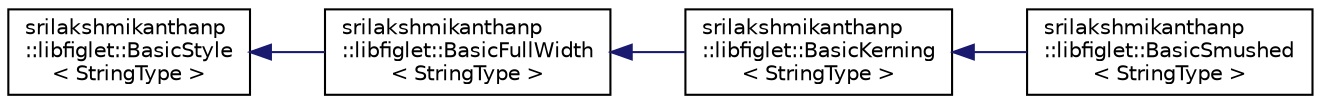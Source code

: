 digraph "Graphical Class Hierarchy"
{
 // LATEX_PDF_SIZE
  edge [fontname="Helvetica",fontsize="10",labelfontname="Helvetica",labelfontsize="10"];
  node [fontname="Helvetica",fontsize="10",shape=record];
  rankdir="LR";
  Node0 [label="srilakshmikanthanp\l::libfiglet::BasicStyle\l\< StringType \>",height=0.2,width=0.4,color="black", fillcolor="white", style="filled",URL="$structsrilakshmikanthanp_1_1libfiglet_1_1_basic_style.html",tooltip="Styles."];
  Node0 -> Node1 [dir="back",color="midnightblue",fontsize="10",style="solid",fontname="Helvetica"];
  Node1 [label="srilakshmikanthanp\l::libfiglet::BasicFullWidth\l\< StringType \>",height=0.2,width=0.4,color="black", fillcolor="white", style="filled",URL="$classsrilakshmikanthanp_1_1libfiglet_1_1_basic_full_width.html",tooltip="Full Width BasicStyle."];
  Node1 -> Node2 [dir="back",color="midnightblue",fontsize="10",style="solid",fontname="Helvetica"];
  Node2 [label="srilakshmikanthanp\l::libfiglet::BasicKerning\l\< StringType \>",height=0.2,width=0.4,color="black", fillcolor="white", style="filled",URL="$classsrilakshmikanthanp_1_1libfiglet_1_1_basic_kerning.html",tooltip="kerned BasicStyle"];
  Node2 -> Node3 [dir="back",color="midnightblue",fontsize="10",style="solid",fontname="Helvetica"];
  Node3 [label="srilakshmikanthanp\l::libfiglet::BasicSmushed\l\< StringType \>",height=0.2,width=0.4,color="black", fillcolor="white", style="filled",URL="$classsrilakshmikanthanp_1_1libfiglet_1_1_basic_smushed.html",tooltip="Smushing style."];
}
